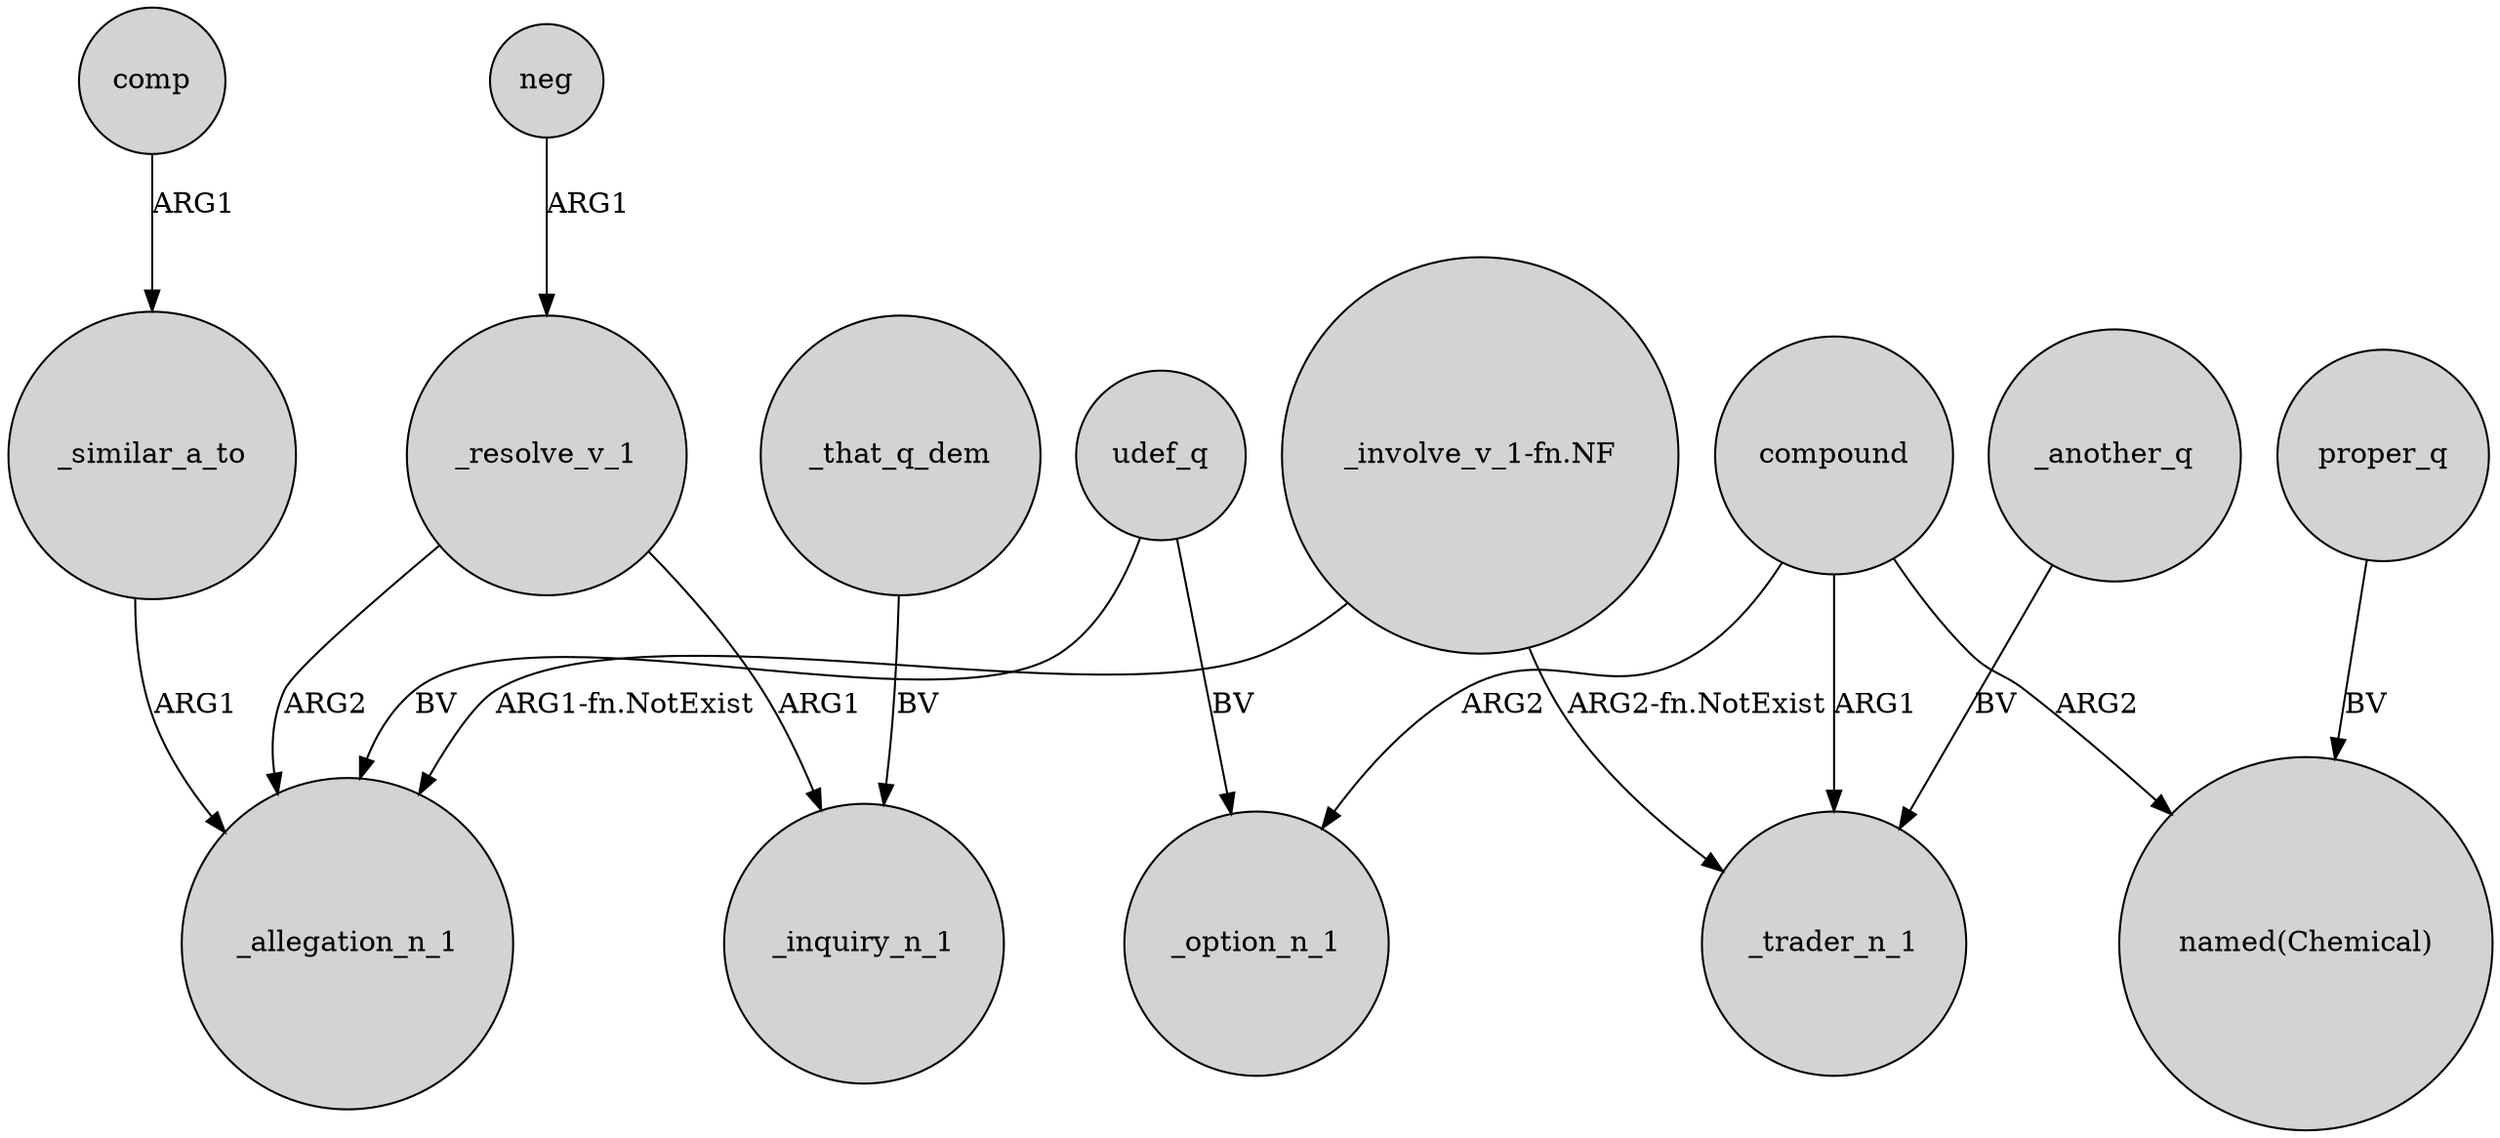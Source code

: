 digraph {
	node [shape=circle style=filled]
	compound -> _option_n_1 [label=ARG2]
	comp -> _similar_a_to [label=ARG1]
	udef_q -> _allegation_n_1 [label=BV]
	_resolve_v_1 -> _inquiry_n_1 [label=ARG1]
	_resolve_v_1 -> _allegation_n_1 [label=ARG2]
	neg -> _resolve_v_1 [label=ARG1]
	_similar_a_to -> _allegation_n_1 [label=ARG1]
	udef_q -> _option_n_1 [label=BV]
	proper_q -> "named(Chemical)" [label=BV]
	_another_q -> _trader_n_1 [label=BV]
	"_involve_v_1-fn.NF" -> _trader_n_1 [label="ARG2-fn.NotExist"]
	compound -> _trader_n_1 [label=ARG1]
	compound -> "named(Chemical)" [label=ARG2]
	"_involve_v_1-fn.NF" -> _allegation_n_1 [label="ARG1-fn.NotExist"]
	_that_q_dem -> _inquiry_n_1 [label=BV]
}
